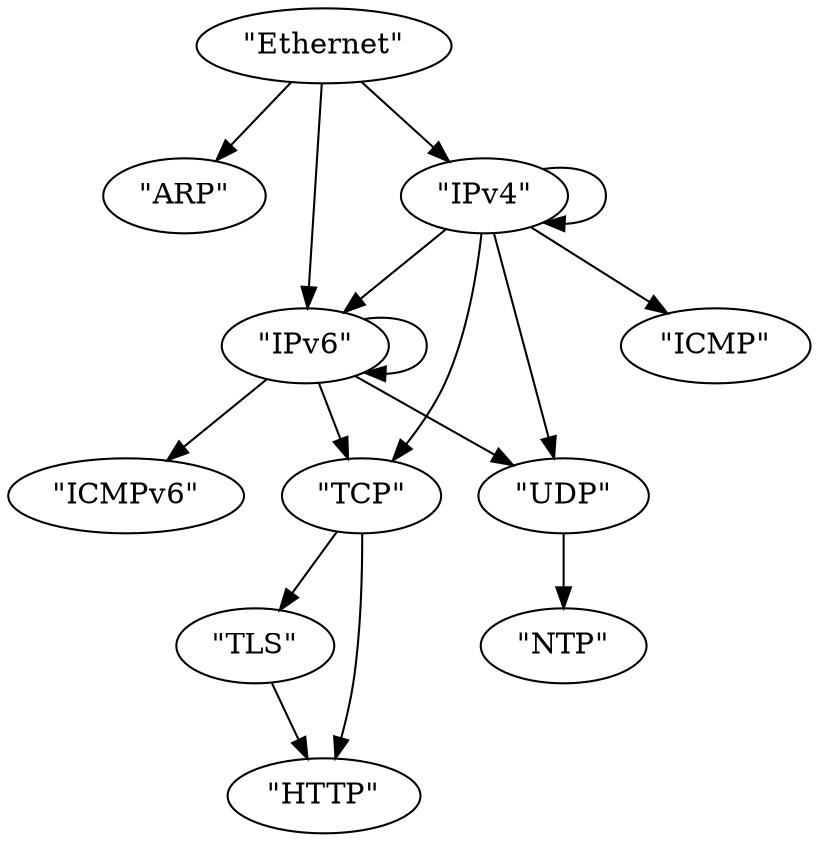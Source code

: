 digraph {
    0 [label="\"Ethernet\""]
    1 [label="\"ARP\""]
    2 [label="\"IPv4\""]
    3 [label="\"IPv6\""]
    4 [label="\"ICMP\""]
    5 [label="\"ICMPv6\""]
    6 [label="\"TCP\""]
    7 [label="\"UDP\""]
    8 [label="\"TLS\""]
    9 [label="\"HTTP\""]
    10 [label="\"NTP\""]
    0 -> 1
    0 -> 2
    0 -> 3
    2 -> 3
    2 -> 2
    3 -> 3
    2 -> 4
    3 -> 5
    2 -> 6
    3 -> 6
    2 -> 7
    3 -> 7
    6 -> 8
    6 -> 9
    8 -> 9
    7 -> 10
}
